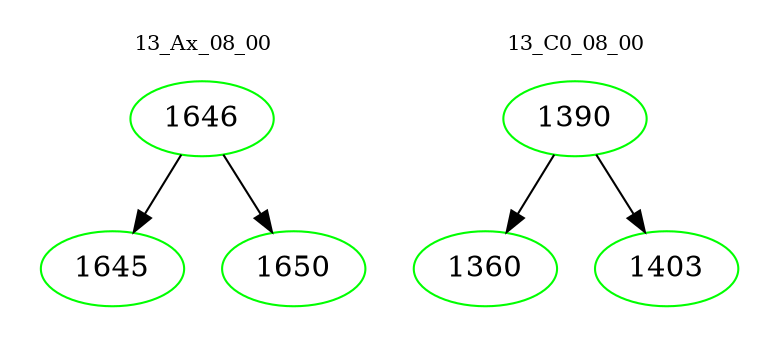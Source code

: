 digraph{
subgraph cluster_0 {
color = white
label = "13_Ax_08_00";
fontsize=10;
T0_1646 [label="1646", color="green"]
T0_1646 -> T0_1645 [color="black"]
T0_1645 [label="1645", color="green"]
T0_1646 -> T0_1650 [color="black"]
T0_1650 [label="1650", color="green"]
}
subgraph cluster_1 {
color = white
label = "13_C0_08_00";
fontsize=10;
T1_1390 [label="1390", color="green"]
T1_1390 -> T1_1360 [color="black"]
T1_1360 [label="1360", color="green"]
T1_1390 -> T1_1403 [color="black"]
T1_1403 [label="1403", color="green"]
}
}
